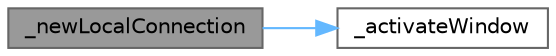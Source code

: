 digraph "_newLocalConnection"
{
 // LATEX_PDF_SIZE
  bgcolor="transparent";
  edge [fontname=Helvetica,fontsize=10,labelfontname=Helvetica,labelfontsize=10];
  node [fontname=Helvetica,fontsize=10,shape=box,height=0.2,width=0.4];
  rankdir="LR";
  Node1 [id="Node000001",label="_newLocalConnection",height=0.2,width=0.4,color="gray40", fillcolor="grey60", style="filled", fontcolor="black",tooltip="处理新连接，激活主窗口"];
  Node1 -> Node2 [id="edge1_Node000001_Node000002",color="steelblue1",style="solid",tooltip=" "];
  Node2 [id="Node000002",label="_activateWindow",height=0.2,width=0.4,color="grey40", fillcolor="white", style="filled",URL="$class_q_single_application.html#a2067251991b1ed3c42d260ce320a0cd3",tooltip="激活主窗口"];
}
